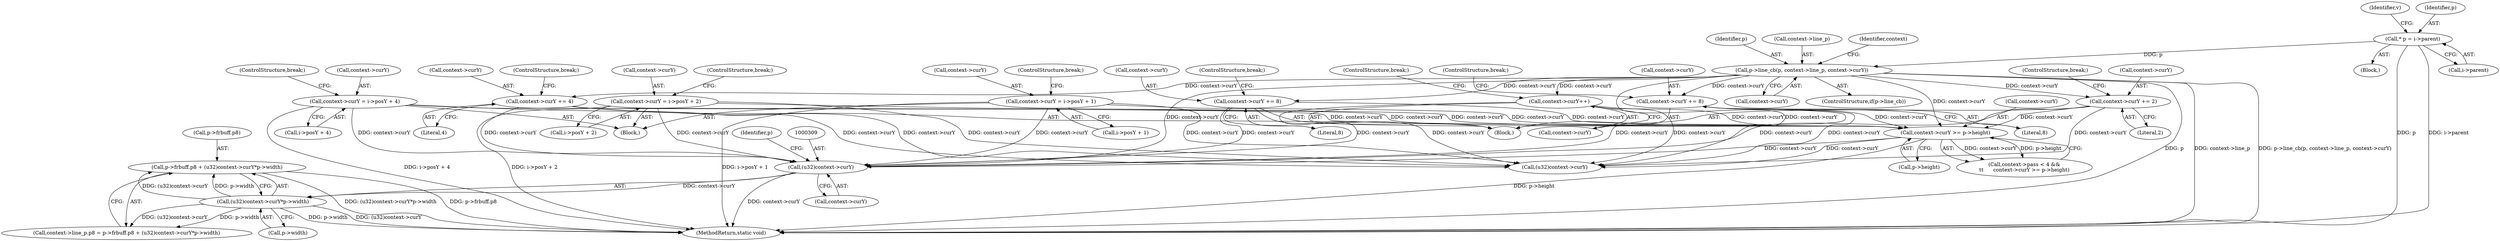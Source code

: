 digraph "0_ngiflib_37d939a6f511d16d4c95678025c235fe62e6417a@pointer" {
"1000301" [label="(Call,p->frbuff.p8 + (u32)context->curY*p->width)"];
"1000307" [label="(Call,(u32)context->curY*p->width)"];
"1000308" [label="(Call,(u32)context->curY)"];
"1000215" [label="(Call,context->curY += 4)"];
"1000174" [label="(Call,p->line_cb(p, context->line_p, context->curY))"];
"1000113" [label="(Call,* p = i->parent)"];
"1000267" [label="(Call,context->curY = i->posY + 2)"];
"1000241" [label="(Call,context->curY >= p->height)"];
"1000256" [label="(Call,context->curY = i->posY + 4)"];
"1000195" [label="(Call,context->curY++)"];
"1000278" [label="(Call,context->curY = i->posY + 1)"];
"1000201" [label="(Call,context->curY += 8)"];
"1000222" [label="(Call,context->curY += 2)"];
"1000208" [label="(Call,context->curY += 8)"];
"1000227" [label="(ControlStructure,break;)"];
"1000265" [label="(ControlStructure,break;)"];
"1000307" [label="(Call,(u32)context->curY*p->width)"];
"1000308" [label="(Call,(u32)context->curY)"];
"1000176" [label="(Call,context->line_p)"];
"1000121" [label="(Identifier,v)"];
"1000201" [label="(Call,context->curY += 8)"];
"1000193" [label="(Block,)"];
"1000202" [label="(Call,context->curY)"];
"1000268" [label="(Call,context->curY)"];
"1000219" [label="(Literal,4)"];
"1000295" [label="(Call,context->line_p.p8 = p->frbuff.p8 + (u32)context->curY*p->width)"];
"1000287" [label="(ControlStructure,break;)"];
"1000213" [label="(ControlStructure,break;)"];
"1000184" [label="(Identifier,context)"];
"1000208" [label="(Call,context->curY += 8)"];
"1000302" [label="(Call,p->frbuff.p8)"];
"1000241" [label="(Call,context->curY >= p->height)"];
"1000254" [label="(Block,)"];
"1000276" [label="(ControlStructure,break;)"];
"1000175" [label="(Identifier,p)"];
"1000195" [label="(Call,context->curY++)"];
"1000392" [label="(MethodReturn,static void)"];
"1000212" [label="(Literal,8)"];
"1000282" [label="(Call,i->posY + 1)"];
"1000223" [label="(Call,context->curY)"];
"1000216" [label="(Call,context->curY)"];
"1000114" [label="(Identifier,p)"];
"1000242" [label="(Call,context->curY)"];
"1000257" [label="(Call,context->curY)"];
"1000170" [label="(ControlStructure,if(p->line_cb))"];
"1000313" [label="(Call,p->width)"];
"1000245" [label="(Call,p->height)"];
"1000115" [label="(Call,i->parent)"];
"1000310" [label="(Call,context->curY)"];
"1000260" [label="(Call,i->posY + 4)"];
"1000278" [label="(Call,context->curY = i->posY + 1)"];
"1000267" [label="(Call,context->curY = i->posY + 2)"];
"1000301" [label="(Call,p->frbuff.p8 + (u32)context->curY*p->width)"];
"1000222" [label="(Call,context->curY += 2)"];
"1000220" [label="(ControlStructure,break;)"];
"1000179" [label="(Call,context->curY)"];
"1000199" [label="(ControlStructure,break;)"];
"1000256" [label="(Call,context->curY = i->posY + 4)"];
"1000271" [label="(Call,i->posY + 2)"];
"1000279" [label="(Call,context->curY)"];
"1000113" [label="(Call,* p = i->parent)"];
"1000111" [label="(Block,)"];
"1000226" [label="(Literal,2)"];
"1000346" [label="(Call,(u32)context->curY)"];
"1000209" [label="(Call,context->curY)"];
"1000314" [label="(Identifier,p)"];
"1000206" [label="(ControlStructure,break;)"];
"1000215" [label="(Call,context->curY += 4)"];
"1000205" [label="(Literal,8)"];
"1000235" [label="(Call,context->pass < 4 &&\n\t\t      context->curY >= p->height)"];
"1000196" [label="(Call,context->curY)"];
"1000174" [label="(Call,p->line_cb(p, context->line_p, context->curY))"];
"1000301" -> "1000295"  [label="AST: "];
"1000301" -> "1000307"  [label="CFG: "];
"1000302" -> "1000301"  [label="AST: "];
"1000307" -> "1000301"  [label="AST: "];
"1000295" -> "1000301"  [label="CFG: "];
"1000301" -> "1000392"  [label="DDG: (u32)context->curY*p->width"];
"1000301" -> "1000392"  [label="DDG: p->frbuff.p8"];
"1000307" -> "1000301"  [label="DDG: (u32)context->curY"];
"1000307" -> "1000301"  [label="DDG: p->width"];
"1000307" -> "1000313"  [label="CFG: "];
"1000308" -> "1000307"  [label="AST: "];
"1000313" -> "1000307"  [label="AST: "];
"1000307" -> "1000392"  [label="DDG: p->width"];
"1000307" -> "1000392"  [label="DDG: (u32)context->curY"];
"1000307" -> "1000295"  [label="DDG: (u32)context->curY"];
"1000307" -> "1000295"  [label="DDG: p->width"];
"1000308" -> "1000307"  [label="DDG: context->curY"];
"1000308" -> "1000310"  [label="CFG: "];
"1000309" -> "1000308"  [label="AST: "];
"1000310" -> "1000308"  [label="AST: "];
"1000314" -> "1000308"  [label="CFG: "];
"1000308" -> "1000392"  [label="DDG: context->curY"];
"1000215" -> "1000308"  [label="DDG: context->curY"];
"1000174" -> "1000308"  [label="DDG: context->curY"];
"1000267" -> "1000308"  [label="DDG: context->curY"];
"1000241" -> "1000308"  [label="DDG: context->curY"];
"1000256" -> "1000308"  [label="DDG: context->curY"];
"1000195" -> "1000308"  [label="DDG: context->curY"];
"1000278" -> "1000308"  [label="DDG: context->curY"];
"1000201" -> "1000308"  [label="DDG: context->curY"];
"1000222" -> "1000308"  [label="DDG: context->curY"];
"1000208" -> "1000308"  [label="DDG: context->curY"];
"1000215" -> "1000193"  [label="AST: "];
"1000215" -> "1000219"  [label="CFG: "];
"1000216" -> "1000215"  [label="AST: "];
"1000219" -> "1000215"  [label="AST: "];
"1000220" -> "1000215"  [label="CFG: "];
"1000174" -> "1000215"  [label="DDG: context->curY"];
"1000215" -> "1000241"  [label="DDG: context->curY"];
"1000215" -> "1000346"  [label="DDG: context->curY"];
"1000174" -> "1000170"  [label="AST: "];
"1000174" -> "1000179"  [label="CFG: "];
"1000175" -> "1000174"  [label="AST: "];
"1000176" -> "1000174"  [label="AST: "];
"1000179" -> "1000174"  [label="AST: "];
"1000184" -> "1000174"  [label="CFG: "];
"1000174" -> "1000392"  [label="DDG: context->line_p"];
"1000174" -> "1000392"  [label="DDG: p->line_cb(p, context->line_p, context->curY)"];
"1000174" -> "1000392"  [label="DDG: p"];
"1000113" -> "1000174"  [label="DDG: p"];
"1000174" -> "1000195"  [label="DDG: context->curY"];
"1000174" -> "1000201"  [label="DDG: context->curY"];
"1000174" -> "1000208"  [label="DDG: context->curY"];
"1000174" -> "1000222"  [label="DDG: context->curY"];
"1000174" -> "1000241"  [label="DDG: context->curY"];
"1000174" -> "1000346"  [label="DDG: context->curY"];
"1000113" -> "1000111"  [label="AST: "];
"1000113" -> "1000115"  [label="CFG: "];
"1000114" -> "1000113"  [label="AST: "];
"1000115" -> "1000113"  [label="AST: "];
"1000121" -> "1000113"  [label="CFG: "];
"1000113" -> "1000392"  [label="DDG: p"];
"1000113" -> "1000392"  [label="DDG: i->parent"];
"1000267" -> "1000254"  [label="AST: "];
"1000267" -> "1000271"  [label="CFG: "];
"1000268" -> "1000267"  [label="AST: "];
"1000271" -> "1000267"  [label="AST: "];
"1000276" -> "1000267"  [label="CFG: "];
"1000267" -> "1000392"  [label="DDG: i->posY + 2"];
"1000267" -> "1000241"  [label="DDG: context->curY"];
"1000267" -> "1000346"  [label="DDG: context->curY"];
"1000241" -> "1000235"  [label="AST: "];
"1000241" -> "1000245"  [label="CFG: "];
"1000242" -> "1000241"  [label="AST: "];
"1000245" -> "1000241"  [label="AST: "];
"1000235" -> "1000241"  [label="CFG: "];
"1000241" -> "1000392"  [label="DDG: p->height"];
"1000241" -> "1000235"  [label="DDG: context->curY"];
"1000241" -> "1000235"  [label="DDG: p->height"];
"1000256" -> "1000241"  [label="DDG: context->curY"];
"1000195" -> "1000241"  [label="DDG: context->curY"];
"1000278" -> "1000241"  [label="DDG: context->curY"];
"1000201" -> "1000241"  [label="DDG: context->curY"];
"1000222" -> "1000241"  [label="DDG: context->curY"];
"1000208" -> "1000241"  [label="DDG: context->curY"];
"1000241" -> "1000346"  [label="DDG: context->curY"];
"1000256" -> "1000254"  [label="AST: "];
"1000256" -> "1000260"  [label="CFG: "];
"1000257" -> "1000256"  [label="AST: "];
"1000260" -> "1000256"  [label="AST: "];
"1000265" -> "1000256"  [label="CFG: "];
"1000256" -> "1000392"  [label="DDG: i->posY + 4"];
"1000256" -> "1000346"  [label="DDG: context->curY"];
"1000195" -> "1000193"  [label="AST: "];
"1000195" -> "1000196"  [label="CFG: "];
"1000196" -> "1000195"  [label="AST: "];
"1000199" -> "1000195"  [label="CFG: "];
"1000195" -> "1000346"  [label="DDG: context->curY"];
"1000278" -> "1000254"  [label="AST: "];
"1000278" -> "1000282"  [label="CFG: "];
"1000279" -> "1000278"  [label="AST: "];
"1000282" -> "1000278"  [label="AST: "];
"1000287" -> "1000278"  [label="CFG: "];
"1000278" -> "1000392"  [label="DDG: i->posY + 1"];
"1000278" -> "1000346"  [label="DDG: context->curY"];
"1000201" -> "1000193"  [label="AST: "];
"1000201" -> "1000205"  [label="CFG: "];
"1000202" -> "1000201"  [label="AST: "];
"1000205" -> "1000201"  [label="AST: "];
"1000206" -> "1000201"  [label="CFG: "];
"1000201" -> "1000346"  [label="DDG: context->curY"];
"1000222" -> "1000193"  [label="AST: "];
"1000222" -> "1000226"  [label="CFG: "];
"1000223" -> "1000222"  [label="AST: "];
"1000226" -> "1000222"  [label="AST: "];
"1000227" -> "1000222"  [label="CFG: "];
"1000222" -> "1000346"  [label="DDG: context->curY"];
"1000208" -> "1000193"  [label="AST: "];
"1000208" -> "1000212"  [label="CFG: "];
"1000209" -> "1000208"  [label="AST: "];
"1000212" -> "1000208"  [label="AST: "];
"1000213" -> "1000208"  [label="CFG: "];
"1000208" -> "1000346"  [label="DDG: context->curY"];
}
